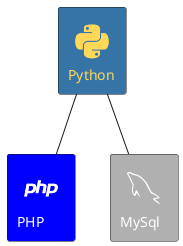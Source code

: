 @startuml


!$cor1 = "3674A8"
!$cor2 = "00f"
!$cor3 = "b0b0b0"
!$textoCor = "white"
!$textoCorPython = "FFD858"
!$logoPy = $python
!$logoPhp = $php
!$logoMySql = $mysql

!include <tupadr3/devicons/python.puml>
!include <tupadr3/devicons/php.puml>
!include <tupadr3/devicons/mysql.puml>

!procedure $createClasses($nome, $arg, $c, $apelido, $textoCor)
  rectangle "<$nome>\n$arg" as $apelido #$c;text:$textoCor
!endprocedure 
      
  
$createClasses($logoPy,"Python" ,$cor1, "ap1", $textoCorPython)
$createClasses($logoPhp,"PHP" ,$cor2, "ap2", $textoCor)
$createClasses($logoMySql,"MySql" ,$cor3, "ap3", $textoCor)

ap1 -- ap2
ap1 -- ap3

@enduml
